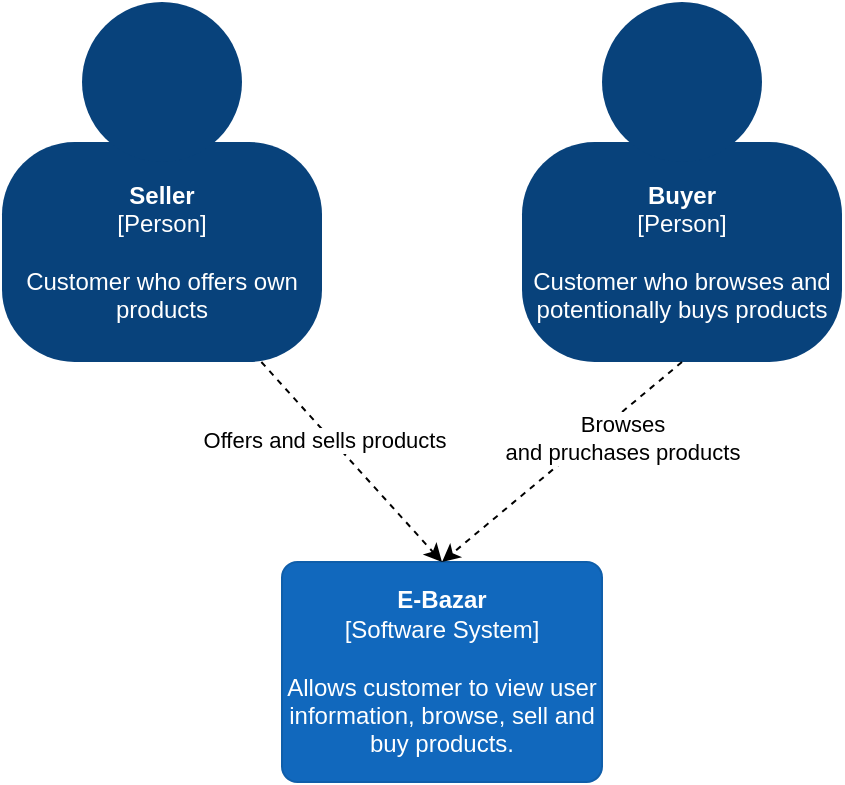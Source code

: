 <mxfile version="13.0.8" type="device"><diagram id="Y1-LxeL6NDEKkVPE32nH" name="Page-1"><mxGraphModel dx="946" dy="600" grid="1" gridSize="10" guides="1" tooltips="1" connect="1" arrows="1" fold="1" page="1" pageScale="1" pageWidth="827" pageHeight="1169" math="0" shadow="0"><root><mxCell id="0"/><mxCell id="1" parent="0"/><mxCell id="ty7jIIDWN87DW4S8eKo5-1" value="" style="group;rounded=0;labelBackgroundColor=none;fillColor=none;fontColor=#ffffff;align=center;html=1;" parent="1" vertex="1" connectable="0"><mxGeometry x="40" y="20" width="160" height="180" as="geometry"/><C4Person as="c4"/></mxCell><object label="&lt;b&gt;Seller&lt;br&gt;&lt;/b&gt;&lt;div&gt;[Person]&lt;/div&gt;&lt;div&gt;&lt;br&gt;&lt;/div&gt;&lt;div&gt;Customer who offers own products&lt;br&gt;&lt;/div&gt;" placeholders="1" c4Name="name" c4Type="body" c4Description="Description" id="ty7jIIDWN87DW4S8eKo5-2"><mxCell style="rounded=1;whiteSpace=wrap;html=1;labelBackgroundColor=none;fillColor=#08427b;fontColor=#ffffff;align=center;arcSize=33;strokeColor=3c7fc0;" parent="ty7jIIDWN87DW4S8eKo5-1" vertex="1"><mxGeometry y="70" width="160" height="110" as="geometry"/><C4Person as="c4"/></mxCell></object><mxCell id="ty7jIIDWN87DW4S8eKo5-3" value="" style="ellipse;whiteSpace=wrap;html=1;aspect=fixed;rounded=0;labelBackgroundColor=none;fillColor=#08427b;fontSize=12;fontColor=#ffffff;align=center;strokeColor=3c7fc0;" parent="ty7jIIDWN87DW4S8eKo5-1" vertex="1"><mxGeometry x="40" width="80" height="80" as="geometry"/><C4Person as="c4"/></mxCell><object label="&lt;b&gt;E-Bazar&lt;/b&gt;&lt;div&gt;[Software System]&lt;/div&gt;&lt;div&gt;&lt;br&gt;&lt;/div&gt;&lt;div&gt;Allows customer to view user information, browse, sell and buy products.&lt;br&gt;&lt;/div&gt;" placeholders="1" c4Name="name" c4Type="SoftwareSystem" c4Description="Description" id="ty7jIIDWN87DW4S8eKo5-4"><mxCell style="rounded=1;whiteSpace=wrap;html=1;labelBackgroundColor=none;fillColor=#1168bd;fontColor=#ffffff;align=center;arcSize=7;strokeColor=#0f5eaa;" parent="1" vertex="1"><mxGeometry x="180" y="300" width="160" height="110" as="geometry"/><C4SoftwareSystem as="c4"/></mxCell></object><mxCell id="ty7jIIDWN87DW4S8eKo5-5" style="rounded=0;orthogonalLoop=1;jettySize=auto;html=1;entryX=0.5;entryY=0;entryDx=0;entryDy=0;dashed=1;" parent="1" source="ty7jIIDWN87DW4S8eKo5-2" target="ty7jIIDWN87DW4S8eKo5-4" edge="1"><mxGeometry relative="1" as="geometry"/></mxCell><mxCell id="ty7jIIDWN87DW4S8eKo5-6" value="Offers and sells products" style="edgeLabel;html=1;align=center;verticalAlign=middle;resizable=0;points=[];" parent="ty7jIIDWN87DW4S8eKo5-5" vertex="1" connectable="0"><mxGeometry x="-0.156" y="6" relative="1" as="geometry"><mxPoint x="-11.98" as="offset"/></mxGeometry></mxCell><mxCell id="ty7jIIDWN87DW4S8eKo5-7" value="" style="group;rounded=0;labelBackgroundColor=none;fillColor=none;fontColor=#ffffff;align=center;html=1;" parent="1" vertex="1" connectable="0"><mxGeometry x="300" y="20" width="160" height="180" as="geometry"/><C4Person as="c4"/></mxCell><object label="&lt;b&gt;Buyer&lt;br&gt;&lt;/b&gt;&lt;div&gt;[Person]&lt;/div&gt;&lt;div&gt;&lt;br&gt;&lt;/div&gt;&lt;div&gt;Customer who browses and potentionally buys products&lt;br&gt;&lt;/div&gt;" placeholders="1" c4Name="name" c4Type="body" c4Description="Description" id="ty7jIIDWN87DW4S8eKo5-8"><mxCell style="rounded=1;whiteSpace=wrap;html=1;labelBackgroundColor=none;fillColor=#08427b;fontColor=#ffffff;align=center;arcSize=33;strokeColor=3c7fc0;" parent="ty7jIIDWN87DW4S8eKo5-7" vertex="1"><mxGeometry y="70" width="160" height="110" as="geometry"/><C4Person as="c4"/></mxCell></object><mxCell id="ty7jIIDWN87DW4S8eKo5-9" value="" style="ellipse;whiteSpace=wrap;html=1;aspect=fixed;rounded=0;labelBackgroundColor=none;fillColor=#08427b;fontSize=12;fontColor=#ffffff;align=center;strokeColor=3c7fc0;" parent="ty7jIIDWN87DW4S8eKo5-7" vertex="1"><mxGeometry x="40" width="80" height="80" as="geometry"/><C4Person as="c4"/></mxCell><mxCell id="ty7jIIDWN87DW4S8eKo5-11" style="edgeStyle=none;rounded=0;orthogonalLoop=1;jettySize=auto;html=1;exitX=0.5;exitY=1;exitDx=0;exitDy=0;entryX=0.5;entryY=0;entryDx=0;entryDy=0;dashed=1;" parent="1" source="ty7jIIDWN87DW4S8eKo5-8" target="ty7jIIDWN87DW4S8eKo5-4" edge="1"><mxGeometry relative="1" as="geometry"/></mxCell><mxCell id="ty7jIIDWN87DW4S8eKo5-12" value="Browses &lt;br&gt;and pruchases products" style="edgeLabel;html=1;align=center;verticalAlign=middle;resizable=0;points=[];" parent="ty7jIIDWN87DW4S8eKo5-11" vertex="1" connectable="0"><mxGeometry x="-0.22" y="-2" relative="1" as="geometry"><mxPoint x="18.28" as="offset"/></mxGeometry></mxCell></root></mxGraphModel></diagram></mxfile>